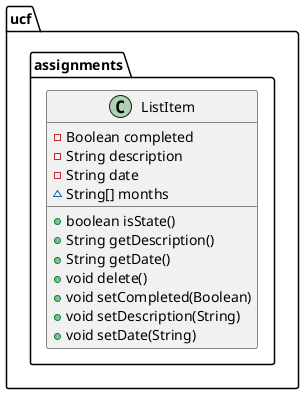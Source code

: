 @startuml
class ucf.assignments.ListItem {
- Boolean completed
- String description
- String date
~ String[] months
+ boolean isState()
+ String getDescription()
+ String getDate()
+ void delete()
+ void setCompleted(Boolean)
+ void setDescription(String)
+ void setDate(String)
}
@enduml